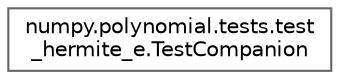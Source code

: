 digraph "Graphical Class Hierarchy"
{
 // LATEX_PDF_SIZE
  bgcolor="transparent";
  edge [fontname=Helvetica,fontsize=10,labelfontname=Helvetica,labelfontsize=10];
  node [fontname=Helvetica,fontsize=10,shape=box,height=0.2,width=0.4];
  rankdir="LR";
  Node0 [id="Node000000",label="numpy.polynomial.tests.test\l_hermite_e.TestCompanion",height=0.2,width=0.4,color="grey40", fillcolor="white", style="filled",URL="$d8/dcb/classnumpy_1_1polynomial_1_1tests_1_1test__hermite__e_1_1TestCompanion.html",tooltip=" "];
}
